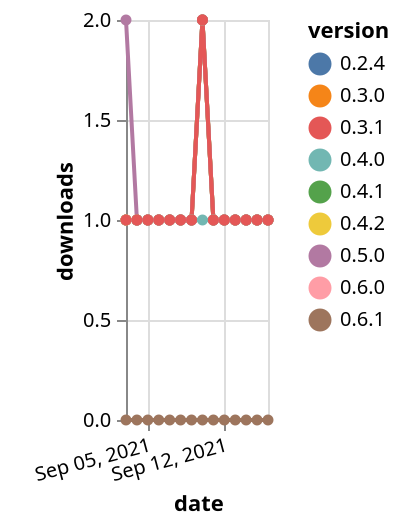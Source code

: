 {"$schema": "https://vega.github.io/schema/vega-lite/v5.json", "description": "A simple bar chart with embedded data.", "data": {"values": [{"date": "2021-09-03", "total": 125, "delta": 1, "version": "0.4.0"}, {"date": "2021-09-04", "total": 126, "delta": 1, "version": "0.4.0"}, {"date": "2021-09-05", "total": 127, "delta": 1, "version": "0.4.0"}, {"date": "2021-09-06", "total": 128, "delta": 1, "version": "0.4.0"}, {"date": "2021-09-07", "total": 129, "delta": 1, "version": "0.4.0"}, {"date": "2021-09-08", "total": 130, "delta": 1, "version": "0.4.0"}, {"date": "2021-09-09", "total": 131, "delta": 1, "version": "0.4.0"}, {"date": "2021-09-10", "total": 132, "delta": 1, "version": "0.4.0"}, {"date": "2021-09-11", "total": 133, "delta": 1, "version": "0.4.0"}, {"date": "2021-09-12", "total": 134, "delta": 1, "version": "0.4.0"}, {"date": "2021-09-13", "total": 135, "delta": 1, "version": "0.4.0"}, {"date": "2021-09-14", "total": 136, "delta": 1, "version": "0.4.0"}, {"date": "2021-09-15", "total": 137, "delta": 1, "version": "0.4.0"}, {"date": "2021-09-16", "total": 138, "delta": 1, "version": "0.4.0"}, {"date": "2021-09-03", "total": 127, "delta": 1, "version": "0.2.4"}, {"date": "2021-09-04", "total": 128, "delta": 1, "version": "0.2.4"}, {"date": "2021-09-05", "total": 129, "delta": 1, "version": "0.2.4"}, {"date": "2021-09-06", "total": 130, "delta": 1, "version": "0.2.4"}, {"date": "2021-09-07", "total": 131, "delta": 1, "version": "0.2.4"}, {"date": "2021-09-08", "total": 132, "delta": 1, "version": "0.2.4"}, {"date": "2021-09-09", "total": 133, "delta": 1, "version": "0.2.4"}, {"date": "2021-09-10", "total": 135, "delta": 2, "version": "0.2.4"}, {"date": "2021-09-11", "total": 136, "delta": 1, "version": "0.2.4"}, {"date": "2021-09-12", "total": 137, "delta": 1, "version": "0.2.4"}, {"date": "2021-09-13", "total": 138, "delta": 1, "version": "0.2.4"}, {"date": "2021-09-14", "total": 139, "delta": 1, "version": "0.2.4"}, {"date": "2021-09-15", "total": 140, "delta": 1, "version": "0.2.4"}, {"date": "2021-09-16", "total": 141, "delta": 1, "version": "0.2.4"}, {"date": "2021-09-03", "total": 132, "delta": 1, "version": "0.4.2"}, {"date": "2021-09-04", "total": 133, "delta": 1, "version": "0.4.2"}, {"date": "2021-09-05", "total": 134, "delta": 1, "version": "0.4.2"}, {"date": "2021-09-06", "total": 135, "delta": 1, "version": "0.4.2"}, {"date": "2021-09-07", "total": 136, "delta": 1, "version": "0.4.2"}, {"date": "2021-09-08", "total": 137, "delta": 1, "version": "0.4.2"}, {"date": "2021-09-09", "total": 138, "delta": 1, "version": "0.4.2"}, {"date": "2021-09-10", "total": 140, "delta": 2, "version": "0.4.2"}, {"date": "2021-09-11", "total": 141, "delta": 1, "version": "0.4.2"}, {"date": "2021-09-12", "total": 142, "delta": 1, "version": "0.4.2"}, {"date": "2021-09-13", "total": 143, "delta": 1, "version": "0.4.2"}, {"date": "2021-09-14", "total": 144, "delta": 1, "version": "0.4.2"}, {"date": "2021-09-15", "total": 145, "delta": 1, "version": "0.4.2"}, {"date": "2021-09-16", "total": 146, "delta": 1, "version": "0.4.2"}, {"date": "2021-09-03", "total": 11, "delta": 0, "version": "0.6.1"}, {"date": "2021-09-04", "total": 12, "delta": 0, "version": "0.6.1"}, {"date": "2021-09-05", "total": 15, "delta": 0, "version": "0.6.1"}, {"date": "2021-09-06", "total": 16, "delta": 0, "version": "0.6.1"}, {"date": "2021-09-07", "total": 19, "delta": 0, "version": "0.6.1"}, {"date": "2021-09-08", "total": 21, "delta": 0, "version": "0.6.1"}, {"date": "2021-09-09", "total": 22, "delta": 0, "version": "0.6.1"}, {"date": "2021-09-10", "total": 24, "delta": 0, "version": "0.6.1"}, {"date": "2021-09-11", "total": 25, "delta": 0, "version": "0.6.1"}, {"date": "2021-09-12", "total": 26, "delta": 0, "version": "0.6.1"}, {"date": "2021-09-13", "total": 27, "delta": 0, "version": "0.6.1"}, {"date": "2021-09-14", "total": 28, "delta": 0, "version": "0.6.1"}, {"date": "2021-09-15", "total": 29, "delta": 0, "version": "0.6.1"}, {"date": "2021-09-16", "total": 30, "delta": 0, "version": "0.6.1"}, {"date": "2021-09-03", "total": 122, "delta": 1, "version": "0.3.0"}, {"date": "2021-09-04", "total": 123, "delta": 1, "version": "0.3.0"}, {"date": "2021-09-05", "total": 124, "delta": 1, "version": "0.3.0"}, {"date": "2021-09-06", "total": 125, "delta": 1, "version": "0.3.0"}, {"date": "2021-09-07", "total": 126, "delta": 1, "version": "0.3.0"}, {"date": "2021-09-08", "total": 127, "delta": 1, "version": "0.3.0"}, {"date": "2021-09-09", "total": 128, "delta": 1, "version": "0.3.0"}, {"date": "2021-09-10", "total": 130, "delta": 2, "version": "0.3.0"}, {"date": "2021-09-11", "total": 131, "delta": 1, "version": "0.3.0"}, {"date": "2021-09-12", "total": 132, "delta": 1, "version": "0.3.0"}, {"date": "2021-09-13", "total": 133, "delta": 1, "version": "0.3.0"}, {"date": "2021-09-14", "total": 134, "delta": 1, "version": "0.3.0"}, {"date": "2021-09-15", "total": 135, "delta": 1, "version": "0.3.0"}, {"date": "2021-09-16", "total": 136, "delta": 1, "version": "0.3.0"}, {"date": "2021-09-03", "total": 124, "delta": 1, "version": "0.4.1"}, {"date": "2021-09-04", "total": 125, "delta": 1, "version": "0.4.1"}, {"date": "2021-09-05", "total": 126, "delta": 1, "version": "0.4.1"}, {"date": "2021-09-06", "total": 127, "delta": 1, "version": "0.4.1"}, {"date": "2021-09-07", "total": 128, "delta": 1, "version": "0.4.1"}, {"date": "2021-09-08", "total": 129, "delta": 1, "version": "0.4.1"}, {"date": "2021-09-09", "total": 130, "delta": 1, "version": "0.4.1"}, {"date": "2021-09-10", "total": 132, "delta": 2, "version": "0.4.1"}, {"date": "2021-09-11", "total": 133, "delta": 1, "version": "0.4.1"}, {"date": "2021-09-12", "total": 134, "delta": 1, "version": "0.4.1"}, {"date": "2021-09-13", "total": 135, "delta": 1, "version": "0.4.1"}, {"date": "2021-09-14", "total": 136, "delta": 1, "version": "0.4.1"}, {"date": "2021-09-15", "total": 137, "delta": 1, "version": "0.4.1"}, {"date": "2021-09-16", "total": 138, "delta": 1, "version": "0.4.1"}, {"date": "2021-09-03", "total": 131, "delta": 1, "version": "0.6.0"}, {"date": "2021-09-04", "total": 132, "delta": 1, "version": "0.6.0"}, {"date": "2021-09-05", "total": 133, "delta": 1, "version": "0.6.0"}, {"date": "2021-09-06", "total": 134, "delta": 1, "version": "0.6.0"}, {"date": "2021-09-07", "total": 135, "delta": 1, "version": "0.6.0"}, {"date": "2021-09-08", "total": 136, "delta": 1, "version": "0.6.0"}, {"date": "2021-09-09", "total": 137, "delta": 1, "version": "0.6.0"}, {"date": "2021-09-10", "total": 139, "delta": 2, "version": "0.6.0"}, {"date": "2021-09-11", "total": 140, "delta": 1, "version": "0.6.0"}, {"date": "2021-09-12", "total": 141, "delta": 1, "version": "0.6.0"}, {"date": "2021-09-13", "total": 142, "delta": 1, "version": "0.6.0"}, {"date": "2021-09-14", "total": 143, "delta": 1, "version": "0.6.0"}, {"date": "2021-09-15", "total": 144, "delta": 1, "version": "0.6.0"}, {"date": "2021-09-16", "total": 145, "delta": 1, "version": "0.6.0"}, {"date": "2021-09-03", "total": 124, "delta": 2, "version": "0.5.0"}, {"date": "2021-09-04", "total": 125, "delta": 1, "version": "0.5.0"}, {"date": "2021-09-05", "total": 126, "delta": 1, "version": "0.5.0"}, {"date": "2021-09-06", "total": 127, "delta": 1, "version": "0.5.0"}, {"date": "2021-09-07", "total": 128, "delta": 1, "version": "0.5.0"}, {"date": "2021-09-08", "total": 129, "delta": 1, "version": "0.5.0"}, {"date": "2021-09-09", "total": 130, "delta": 1, "version": "0.5.0"}, {"date": "2021-09-10", "total": 132, "delta": 2, "version": "0.5.0"}, {"date": "2021-09-11", "total": 133, "delta": 1, "version": "0.5.0"}, {"date": "2021-09-12", "total": 134, "delta": 1, "version": "0.5.0"}, {"date": "2021-09-13", "total": 135, "delta": 1, "version": "0.5.0"}, {"date": "2021-09-14", "total": 136, "delta": 1, "version": "0.5.0"}, {"date": "2021-09-15", "total": 137, "delta": 1, "version": "0.5.0"}, {"date": "2021-09-16", "total": 138, "delta": 1, "version": "0.5.0"}, {"date": "2021-09-03", "total": 128, "delta": 1, "version": "0.3.1"}, {"date": "2021-09-04", "total": 129, "delta": 1, "version": "0.3.1"}, {"date": "2021-09-05", "total": 130, "delta": 1, "version": "0.3.1"}, {"date": "2021-09-06", "total": 131, "delta": 1, "version": "0.3.1"}, {"date": "2021-09-07", "total": 132, "delta": 1, "version": "0.3.1"}, {"date": "2021-09-08", "total": 133, "delta": 1, "version": "0.3.1"}, {"date": "2021-09-09", "total": 134, "delta": 1, "version": "0.3.1"}, {"date": "2021-09-10", "total": 136, "delta": 2, "version": "0.3.1"}, {"date": "2021-09-11", "total": 137, "delta": 1, "version": "0.3.1"}, {"date": "2021-09-12", "total": 138, "delta": 1, "version": "0.3.1"}, {"date": "2021-09-13", "total": 139, "delta": 1, "version": "0.3.1"}, {"date": "2021-09-14", "total": 140, "delta": 1, "version": "0.3.1"}, {"date": "2021-09-15", "total": 141, "delta": 1, "version": "0.3.1"}, {"date": "2021-09-16", "total": 142, "delta": 1, "version": "0.3.1"}]}, "width": "container", "mark": {"type": "line", "point": {"filled": true}}, "encoding": {"x": {"field": "date", "type": "temporal", "timeUnit": "yearmonthdate", "title": "date", "axis": {"labelAngle": -15}}, "y": {"field": "delta", "type": "quantitative", "title": "downloads"}, "color": {"field": "version", "type": "nominal"}, "tooltip": {"field": "delta"}}}